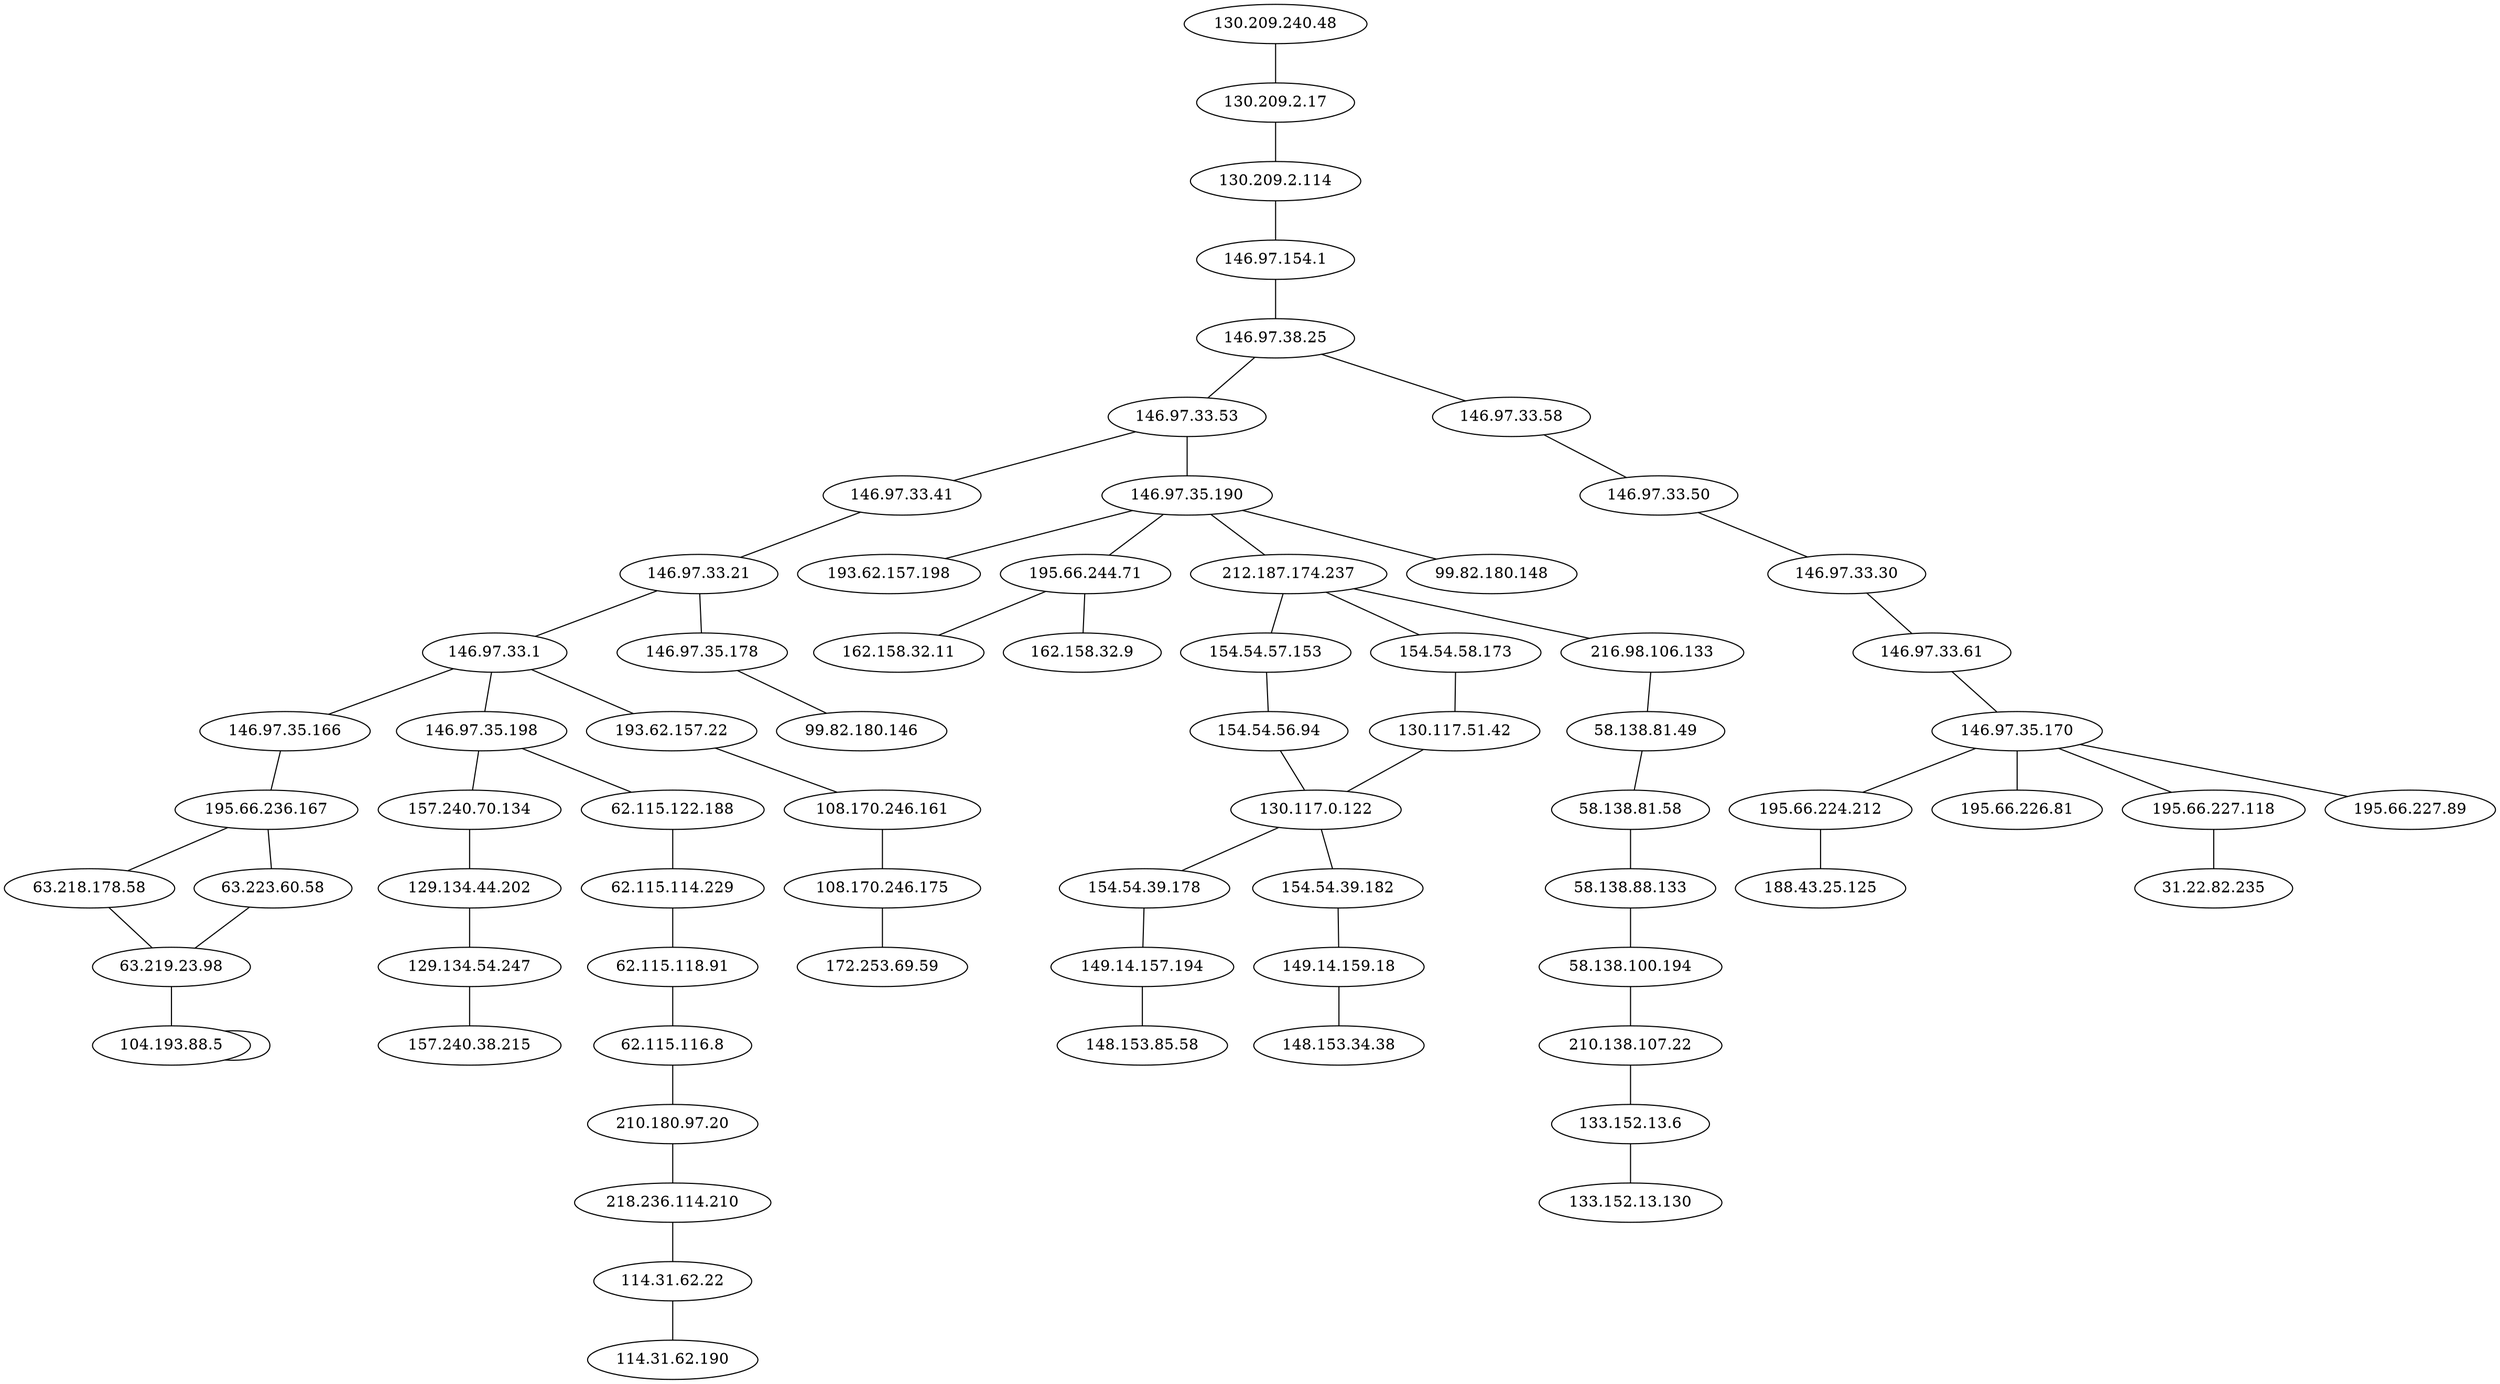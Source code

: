 graph routertopology {
"104.193.88.5" -- "104.193.88.5"
"108.170.246.161" -- "108.170.246.175"
"108.170.246.175" -- "172.253.69.59"
"114.31.62.22" -- "114.31.62.190"
"129.134.44.202" -- "129.134.54.247"
"129.134.54.247" -- "157.240.38.215"
"130.117.0.122" -- "154.54.39.178"
"130.117.0.122" -- "154.54.39.182"
"130.117.51.42" -- "130.117.0.122"
"130.209.2.114" -- "146.97.154.1"
"130.209.2.17" -- "130.209.2.114"
"130.209.240.48" -- "130.209.2.17"
"133.152.13.6" -- "133.152.13.130"
"146.97.154.1" -- "146.97.38.25"
"146.97.33.1" -- "146.97.35.166"
"146.97.33.1" -- "146.97.35.198"
"146.97.33.1" -- "193.62.157.22"
"146.97.33.21" -- "146.97.33.1"
"146.97.33.21" -- "146.97.35.178"
"146.97.33.30" -- "146.97.33.61"
"146.97.33.41" -- "146.97.33.21"
"146.97.33.50" -- "146.97.33.30"
"146.97.33.53" -- "146.97.33.41"
"146.97.33.53" -- "146.97.35.190"
"146.97.33.58" -- "146.97.33.50"
"146.97.33.61" -- "146.97.35.170"
"146.97.35.166" -- "195.66.236.167"
"146.97.35.170" -- "195.66.224.212"
"146.97.35.170" -- "195.66.226.81"
"146.97.35.170" -- "195.66.227.118"
"146.97.35.170" -- "195.66.227.89"
"146.97.35.178" -- "99.82.180.146"
"146.97.35.190" -- "193.62.157.198"
"146.97.35.190" -- "195.66.244.71"
"146.97.35.190" -- "212.187.174.237"
"146.97.35.190" -- "99.82.180.148"
"146.97.35.198" -- "157.240.70.134"
"146.97.35.198" -- "62.115.122.188"
"146.97.38.25" -- "146.97.33.53"
"146.97.38.25" -- "146.97.33.58"
"149.14.157.194" -- "148.153.85.58"
"149.14.159.18" -- "148.153.34.38"
"154.54.39.178" -- "149.14.157.194"
"154.54.39.182" -- "149.14.159.18"
"154.54.56.94" -- "130.117.0.122"
"154.54.57.153" -- "154.54.56.94"
"154.54.58.173" -- "130.117.51.42"
"157.240.70.134" -- "129.134.44.202"
"193.62.157.22" -- "108.170.246.161"
"195.66.224.212" -- "188.43.25.125"
"195.66.227.118" -- "31.22.82.235"
"195.66.236.167" -- "63.218.178.58"
"195.66.236.167" -- "63.223.60.58"
"195.66.244.71" -- "162.158.32.11"
"195.66.244.71" -- "162.158.32.9"
"210.138.107.22" -- "133.152.13.6"
"210.180.97.20" -- "218.236.114.210"
"212.187.174.237" -- "154.54.57.153"
"212.187.174.237" -- "154.54.58.173"
"212.187.174.237" -- "216.98.106.133"
"216.98.106.133" -- "58.138.81.49"
"218.236.114.210" -- "114.31.62.22"
"58.138.100.194" -- "210.138.107.22"
"58.138.81.49" -- "58.138.81.58"
"58.138.81.58" -- "58.138.88.133"
"58.138.88.133" -- "58.138.100.194"
"62.115.114.229" -- "62.115.118.91"
"62.115.116.8" -- "210.180.97.20"
"62.115.118.91" -- "62.115.116.8"
"62.115.122.188" -- "62.115.114.229"
"63.218.178.58" -- "63.219.23.98"
"63.219.23.98" -- "104.193.88.5"
"63.223.60.58" -- "63.219.23.98"
}